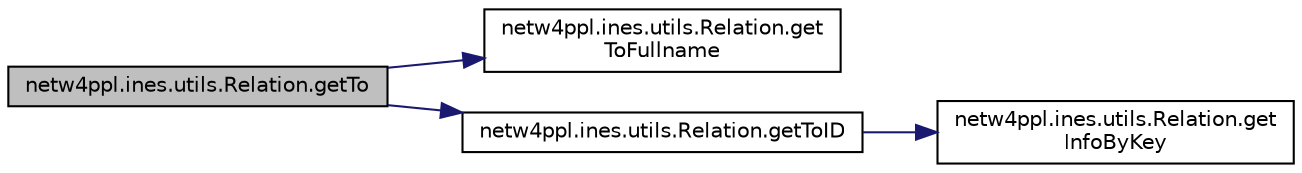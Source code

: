 digraph "netw4ppl.ines.utils.Relation.getTo"
{
 // LATEX_PDF_SIZE
  edge [fontname="Helvetica",fontsize="10",labelfontname="Helvetica",labelfontsize="10"];
  node [fontname="Helvetica",fontsize="10",shape=record];
  rankdir="LR";
  Node1 [label="netw4ppl.ines.utils.Relation.getTo",height=0.2,width=0.4,color="black", fillcolor="grey75", style="filled", fontcolor="black",tooltip=" "];
  Node1 -> Node2 [color="midnightblue",fontsize="10",style="solid",fontname="Helvetica"];
  Node2 [label="netw4ppl.ines.utils.Relation.get\lToFullname",height=0.2,width=0.4,color="black", fillcolor="white", style="filled",URL="$classnetw4ppl_1_1ines_1_1utils_1_1_relation.html#ad2e44260a1adeec2b44041c4f4c7bf81",tooltip=" "];
  Node1 -> Node3 [color="midnightblue",fontsize="10",style="solid",fontname="Helvetica"];
  Node3 [label="netw4ppl.ines.utils.Relation.getToID",height=0.2,width=0.4,color="black", fillcolor="white", style="filled",URL="$classnetw4ppl_1_1ines_1_1utils_1_1_relation.html#ac57fc7df7ff11f442514ae63524864dc",tooltip=" "];
  Node3 -> Node4 [color="midnightblue",fontsize="10",style="solid",fontname="Helvetica"];
  Node4 [label="netw4ppl.ines.utils.Relation.get\lInfoByKey",height=0.2,width=0.4,color="black", fillcolor="white", style="filled",URL="$classnetw4ppl_1_1ines_1_1utils_1_1_relation.html#ad64f7202fc6b98542bab454d710747e8",tooltip=" "];
}
